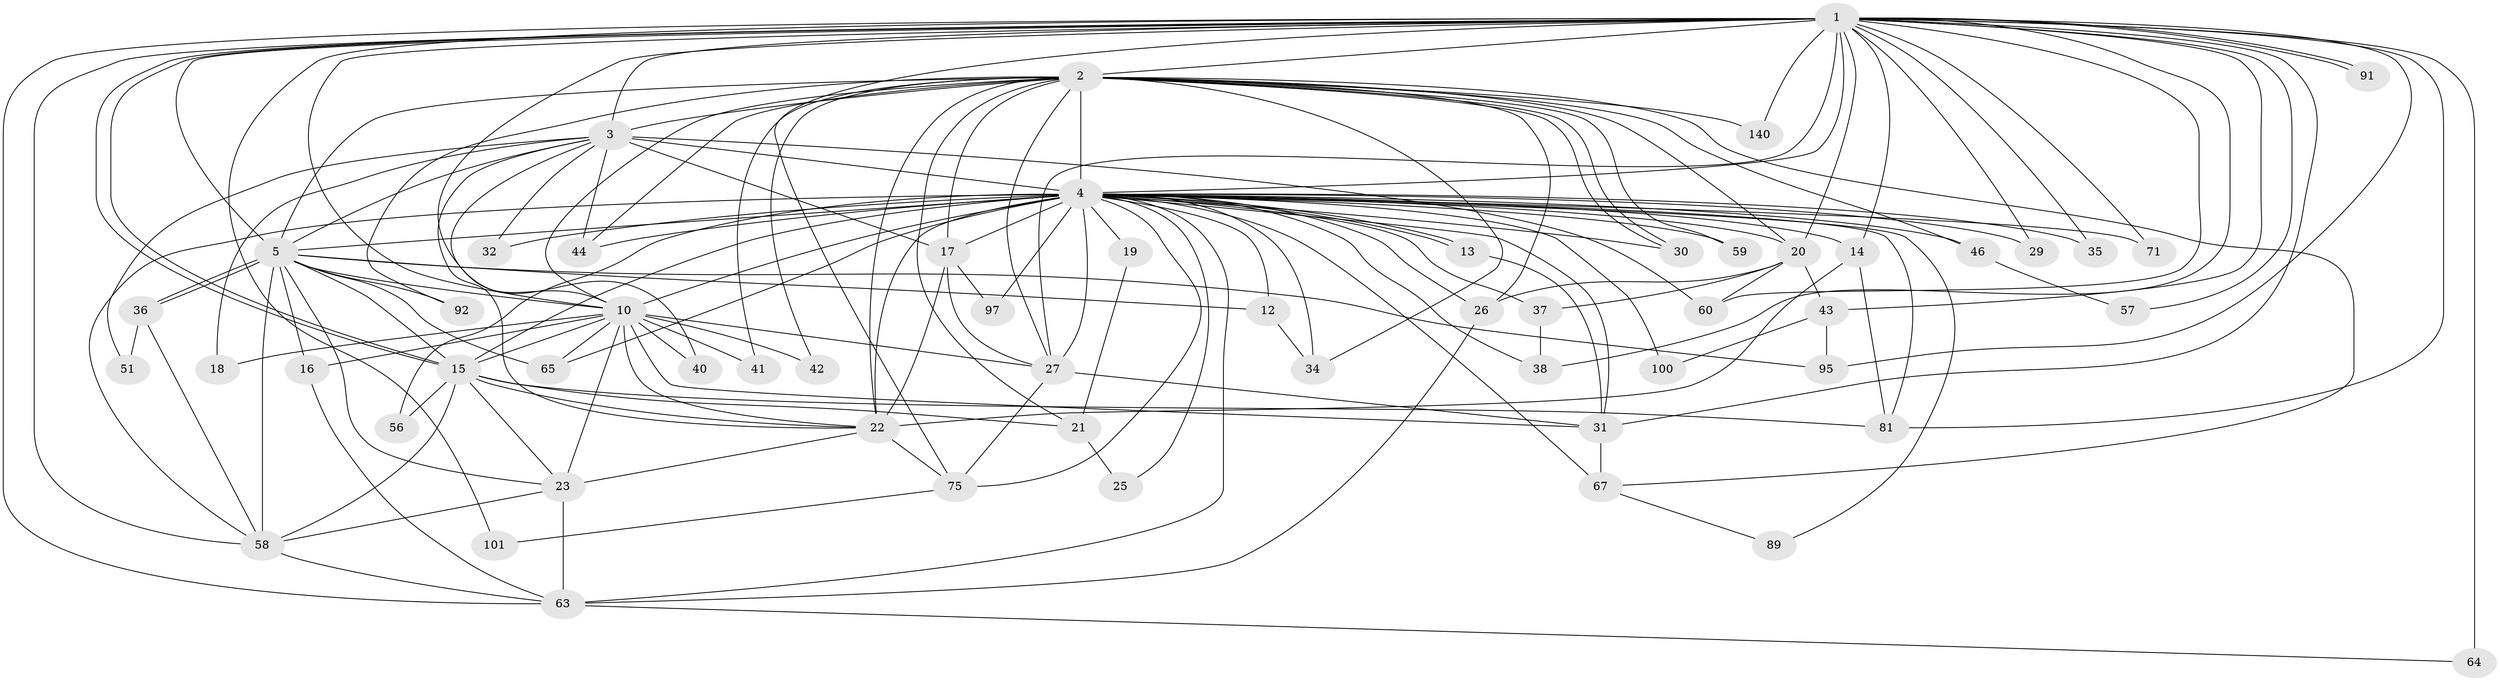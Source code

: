 // original degree distribution, {36: 0.006944444444444444, 28: 0.006944444444444444, 19: 0.006944444444444444, 24: 0.020833333333333332, 23: 0.006944444444444444, 26: 0.006944444444444444, 13: 0.006944444444444444, 22: 0.006944444444444444, 2: 0.5208333333333334, 3: 0.2013888888888889, 4: 0.1111111111111111, 7: 0.041666666666666664, 5: 0.041666666666666664, 8: 0.006944444444444444, 6: 0.006944444444444444}
// Generated by graph-tools (version 1.1) at 2025/17/03/04/25 18:17:24]
// undirected, 57 vertices, 156 edges
graph export_dot {
graph [start="1"]
  node [color=gray90,style=filled];
  1;
  2;
  3;
  4 [super="+8+103+110+28+6"];
  5 [super="+48+33"];
  10;
  12;
  13;
  14 [super="+102"];
  15 [super="+90+54+24+113+85"];
  16;
  17 [super="+131+45"];
  18;
  19;
  20 [super="+74"];
  21;
  22 [super="+109+49"];
  23 [super="+39"];
  25;
  26 [super="+93+53"];
  27 [super="+104+88+80"];
  29;
  30;
  31 [super="+132+52"];
  32;
  34;
  35;
  36 [super="+99"];
  37 [super="+116"];
  38;
  40;
  41;
  42;
  43 [super="+135"];
  44 [super="+66"];
  46;
  51;
  56;
  57;
  58;
  59;
  60 [super="+141"];
  63 [super="+69"];
  64 [super="+138"];
  65 [super="+98+105"];
  67 [super="+123+68"];
  71 [super="+112+117"];
  75 [super="+129+86"];
  81 [super="+107"];
  89;
  91;
  92;
  95;
  97;
  100 [super="+128"];
  101;
  140;
  1 -- 2;
  1 -- 3;
  1 -- 4 [weight=7];
  1 -- 5;
  1 -- 10;
  1 -- 14;
  1 -- 15;
  1 -- 15;
  1 -- 29;
  1 -- 31;
  1 -- 35;
  1 -- 38;
  1 -- 40;
  1 -- 43;
  1 -- 57;
  1 -- 58;
  1 -- 60;
  1 -- 64 [weight=2];
  1 -- 75;
  1 -- 81;
  1 -- 91;
  1 -- 91;
  1 -- 95;
  1 -- 101;
  1 -- 140;
  1 -- 27;
  1 -- 20;
  1 -- 71;
  1 -- 63;
  2 -- 3;
  2 -- 4 [weight=6];
  2 -- 5 [weight=2];
  2 -- 10;
  2 -- 20;
  2 -- 21;
  2 -- 26;
  2 -- 27;
  2 -- 30;
  2 -- 30;
  2 -- 34;
  2 -- 41;
  2 -- 42;
  2 -- 46;
  2 -- 59;
  2 -- 67;
  2 -- 92;
  2 -- 140;
  2 -- 17;
  2 -- 22;
  2 -- 44;
  3 -- 4 [weight=6];
  3 -- 5 [weight=2];
  3 -- 10;
  3 -- 17 [weight=2];
  3 -- 18;
  3 -- 32;
  3 -- 44;
  3 -- 51;
  3 -- 60;
  3 -- 22;
  4 -- 5 [weight=9];
  4 -- 10 [weight=6];
  4 -- 12;
  4 -- 13;
  4 -- 13;
  4 -- 14 [weight=2];
  4 -- 25;
  4 -- 38;
  4 -- 15 [weight=5];
  4 -- 65 [weight=3];
  4 -- 22 [weight=2];
  4 -- 75;
  4 -- 19 [weight=2];
  4 -- 27 [weight=2];
  4 -- 34;
  4 -- 59;
  4 -- 31 [weight=2];
  4 -- 17 [weight=2];
  4 -- 20;
  4 -- 26;
  4 -- 29;
  4 -- 30 [weight=2];
  4 -- 32 [weight=2];
  4 -- 35;
  4 -- 37;
  4 -- 44 [weight=2];
  4 -- 46 [weight=2];
  4 -- 56;
  4 -- 58;
  4 -- 63;
  4 -- 67 [weight=2];
  4 -- 71 [weight=3];
  4 -- 81;
  4 -- 89;
  4 -- 97;
  4 -- 100 [weight=2];
  5 -- 10;
  5 -- 12;
  5 -- 16;
  5 -- 36;
  5 -- 36;
  5 -- 58;
  5 -- 65;
  5 -- 92;
  5 -- 95;
  5 -- 15;
  5 -- 23;
  10 -- 16;
  10 -- 18;
  10 -- 22;
  10 -- 23 [weight=2];
  10 -- 27;
  10 -- 40;
  10 -- 41;
  10 -- 42;
  10 -- 65;
  10 -- 31;
  10 -- 15;
  12 -- 34;
  13 -- 31;
  14 -- 81;
  14 -- 22;
  15 -- 81;
  15 -- 21;
  15 -- 56;
  15 -- 58;
  15 -- 23;
  15 -- 22;
  16 -- 63;
  17 -- 97;
  17 -- 27;
  17 -- 22;
  19 -- 21;
  20 -- 26;
  20 -- 37;
  20 -- 43;
  20 -- 60;
  21 -- 25;
  22 -- 23;
  22 -- 75;
  23 -- 58;
  23 -- 63;
  26 -- 63;
  27 -- 31;
  27 -- 75;
  31 -- 67;
  36 -- 51;
  36 -- 58;
  37 -- 38;
  43 -- 100;
  43 -- 95;
  46 -- 57;
  58 -- 63;
  63 -- 64;
  67 -- 89;
  75 -- 101;
}

